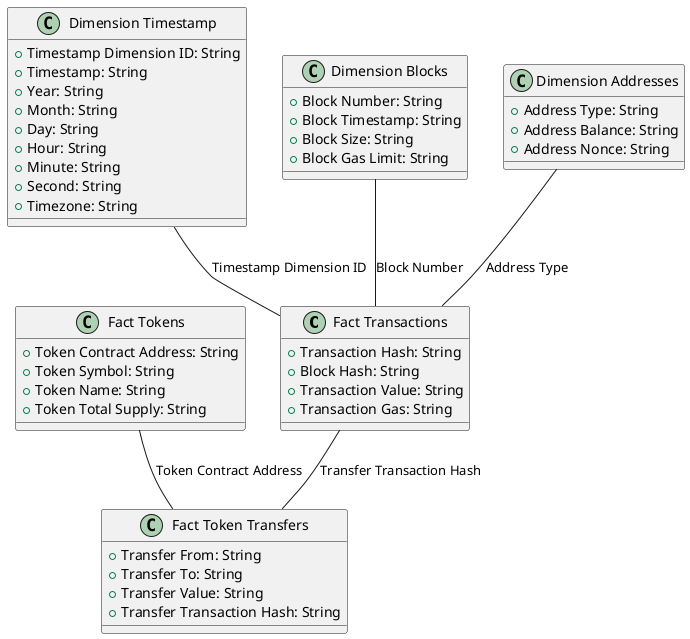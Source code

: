 @startuml

class "Fact Transactions" {
  + Transaction Hash: String
  + Block Hash: String
  + Transaction Value: String
  + Transaction Gas: String
}

class "Fact Tokens" {
  + Token Contract Address: String
  + Token Symbol: String
  + Token Name: String
  + Token Total Supply: String
}

class "Fact Token Transfers" {
  + Transfer From: String
  + Transfer To: String
  + Transfer Value: String
  + Transfer Transaction Hash: String
}

class "Dimension Timestamp" {
  + Timestamp Dimension ID: String
  + Timestamp: String
  + Year: String
  + Month: String
  + Day: String
  + Hour: String
  + Minute: String
  + Second: String
  + Timezone: String
}

class "Dimension Blocks" {
  + Block Number: String
  + Block Timestamp: String
  + Block Size: String
  + Block Gas Limit: String
}

class "Dimension Addresses" {
  + Address Type: String
  + Address Balance: String
  + Address Nonce: String
}

"Fact Transactions" -- "Fact Token Transfers" : "Transfer Transaction Hash"
"Fact Tokens" -- "Fact Token Transfers" : "Token Contract Address"
"Dimension Timestamp" -- "Fact Transactions" : "Timestamp Dimension ID"
"Dimension Blocks" -- "Fact Transactions" : "Block Number"
"Dimension Addresses" -- "Fact Transactions" : "Address Type"

@enduml
